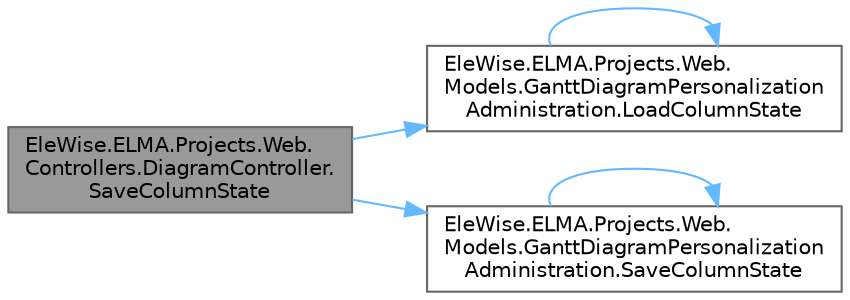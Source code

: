 digraph "EleWise.ELMA.Projects.Web.Controllers.DiagramController.SaveColumnState"
{
 // LATEX_PDF_SIZE
  bgcolor="transparent";
  edge [fontname=Helvetica,fontsize=10,labelfontname=Helvetica,labelfontsize=10];
  node [fontname=Helvetica,fontsize=10,shape=box,height=0.2,width=0.4];
  rankdir="LR";
  Node1 [id="Node000001",label="EleWise.ELMA.Projects.Web.\lControllers.DiagramController.\lSaveColumnState",height=0.2,width=0.4,color="gray40", fillcolor="grey60", style="filled", fontcolor="black",tooltip=" "];
  Node1 -> Node2 [id="edge1_Node000001_Node000002",color="steelblue1",style="solid",tooltip=" "];
  Node2 [id="Node000002",label="EleWise.ELMA.Projects.Web.\lModels.GanttDiagramPersonalization\lAdministration.LoadColumnState",height=0.2,width=0.4,color="grey40", fillcolor="white", style="filled",URL="$class_ele_wise_1_1_e_l_m_a_1_1_projects_1_1_web_1_1_models_1_1_gantt_diagram_personalization_administration.html#aa72de64666926102799865c8c305c7e4",tooltip="Загрузить состояния видимости колонок"];
  Node2 -> Node2 [id="edge2_Node000002_Node000002",color="steelblue1",style="solid",tooltip=" "];
  Node1 -> Node3 [id="edge3_Node000001_Node000003",color="steelblue1",style="solid",tooltip=" "];
  Node3 [id="Node000003",label="EleWise.ELMA.Projects.Web.\lModels.GanttDiagramPersonalization\lAdministration.SaveColumnState",height=0.2,width=0.4,color="grey40", fillcolor="white", style="filled",URL="$class_ele_wise_1_1_e_l_m_a_1_1_projects_1_1_web_1_1_models_1_1_gantt_diagram_personalization_administration.html#aae71a0c954cd9d0a07597475244d4460",tooltip="Сохранить состояния видимости колонок"];
  Node3 -> Node3 [id="edge4_Node000003_Node000003",color="steelblue1",style="solid",tooltip=" "];
}
